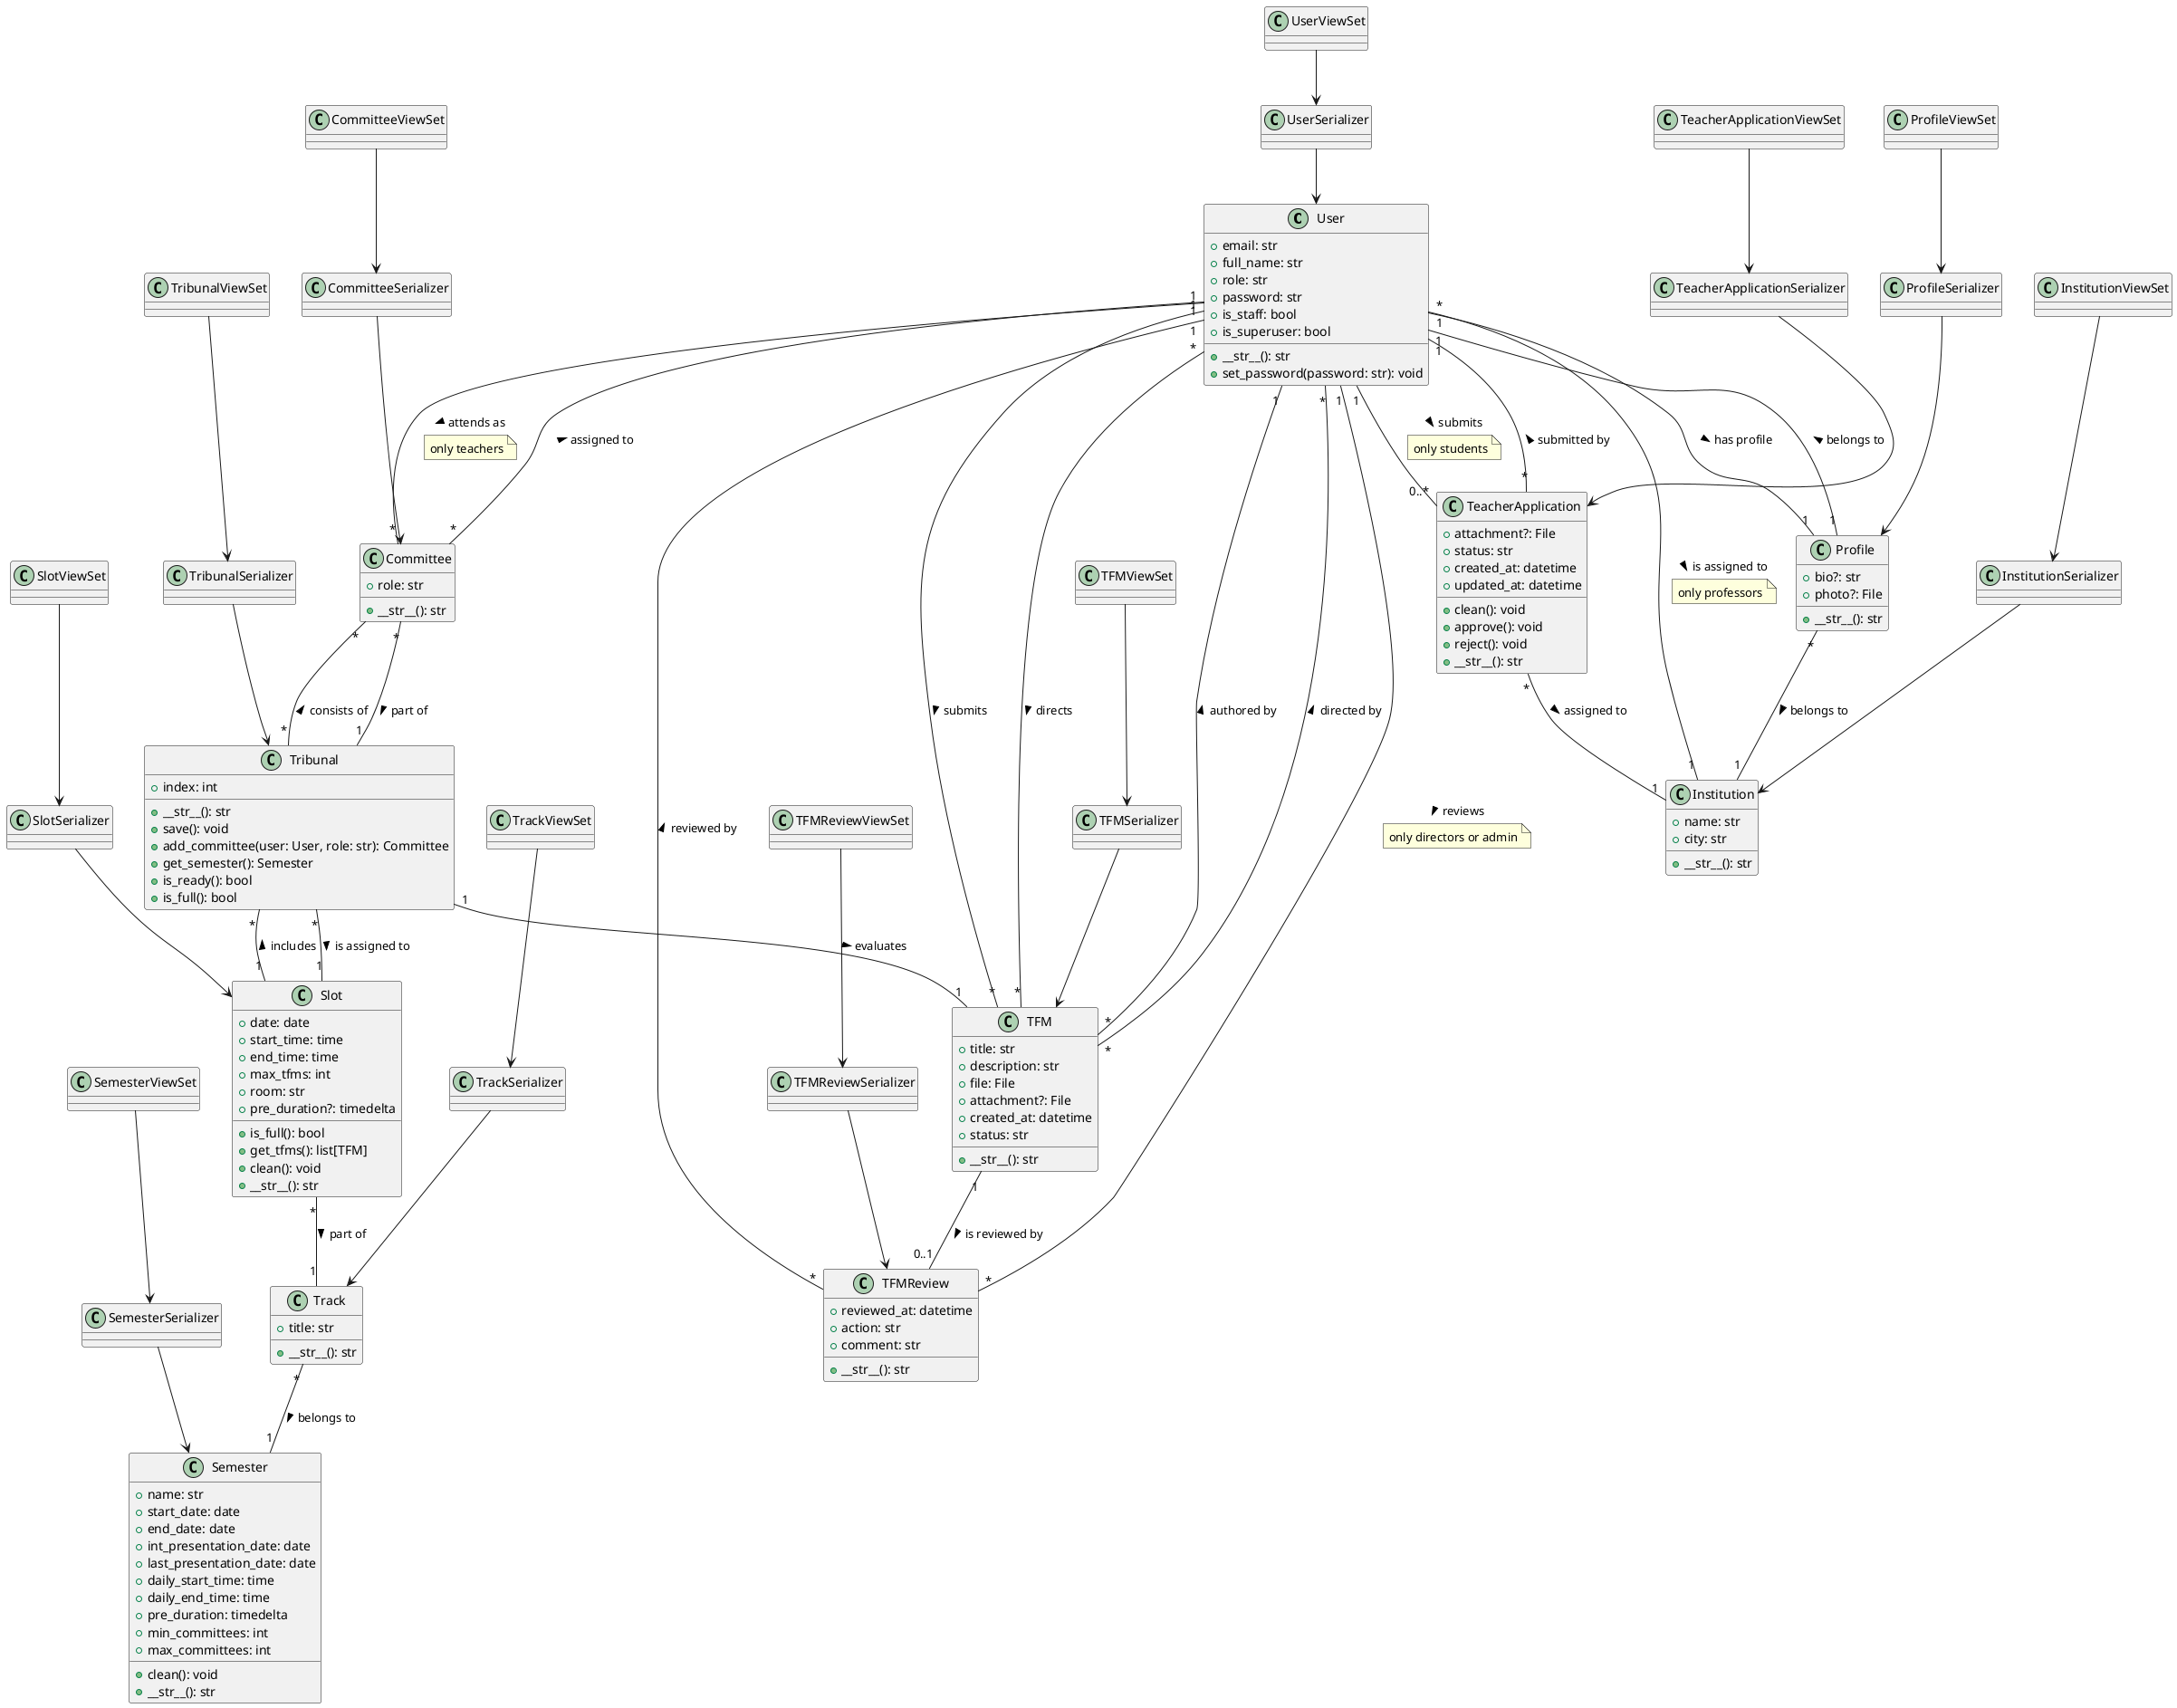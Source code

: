 @startuml models_serializers_views_uml
' Django Models UML Diagram con Serializers y Views

' Models

class User {
    +email: str
    +full_name: str
    +role: str
    +password: str
    +is_staff: bool
    +is_superuser: bool
    +__str__(): str
    +set_password(password: str): void
}

class TeacherApplication {
    +attachment?: File
    +status: str
    +created_at: datetime
    +updated_at: datetime
    +clean(): void
    +approve(): void
    +reject(): void
    +__str__(): str
}

class Profile {
    +bio?: str
    +photo?: File
    +__str__(): str
}

class TFM {
    +title: str
    +description: str
    +file: File
    +attachment?: File
    +created_at: datetime
    +status: str
    +__str__(): str
}

class TFMReview {
    +reviewed_at: datetime
    +action: str
    +comment: str
    +__str__(): str
}

class Slot {
    +date: date
    +start_time: time
    +end_time: time
    +max_tfms: int
    +room: str
    +pre_duration?: timedelta
    +is_full(): bool
    +get_tfms(): list[TFM]
    +clean(): void
    +__str__(): str
}

class Track {
    +title: str
    +__str__(): str
}

class Tribunal {
    +index: int
    +__str__(): str
    +save(): void
    +add_committee(user: User, role: str): Committee
    +get_semester(): Semester
    +is_ready(): bool
    +is_full(): bool
}

class Committee {
    +role: str
    +__str__(): str
}

class Semester {
    +name: str
    +start_date: date
    +end_date: date
    +int_presentation_date: date
    +last_presentation_date: date
    +daily_start_time: time
    +daily_end_time: time
    +pre_duration: timedelta
    +min_committees: int
    +max_committees: int
    +clean(): void
    +__str__(): str
}

class Institution {
    +name: str
    +city: str
    +__str__(): str
}

' Serializers
class UserSerializer
class ProfileSerializer
class TeacherApplicationSerializer
class TFMSerializer
class TFMReviewSerializer
class SlotSerializer
class TrackSerializer
class TribunalSerializer
class CommitteeSerializer
class SemesterSerializer
class InstitutionSerializer

' Views
class UserViewSet
class ProfileViewSet
class TeacherApplicationViewSet
class TFMViewSet
class TFMReviewViewSet
class SlotViewSet
class TrackViewSet
class TribunalViewSet
class CommitteeViewSet
class SemesterViewSet
class InstitutionViewSet

' Serializers to Models
UserSerializer --> User
ProfileSerializer --> Profile
TeacherApplicationSerializer --> TeacherApplication
TFMSerializer --> TFM
TFMReviewSerializer --> TFMReview
SlotSerializer --> Slot
TrackSerializer --> Track
TribunalSerializer --> Tribunal
CommitteeSerializer --> Committee
SemesterSerializer --> Semester
InstitutionSerializer --> Institution

' Views to Serializers
UserViewSet --> UserSerializer
ProfileViewSet --> ProfileSerializer
TeacherApplicationViewSet --> TeacherApplicationSerializer
TFMViewSet --> TFMSerializer
TFMReviewViewSet --> TFMReviewSerializer
SlotViewSet --> SlotSerializer
TrackViewSet --> TrackSerializer
TribunalViewSet --> TribunalSerializer
CommitteeViewSet --> CommitteeSerializer
SemesterViewSet --> SemesterSerializer
InstitutionViewSet --> InstitutionSerializer

' Relationships
User "1" -- "0..*" TeacherApplication : submits >
note on link
only students
end note
User "1" -- "1" Profile : has profile >
User "1" -- "*" TFM : submits >
User "*" -- "*" TFM : directs >
User "1" -- "*" TFMReview : reviews >
note on link
only directors or admin
end note
User "1" -- "*" Committee : attends as >
note on link
only teachers
end note
User "*" -- "1" Institution : is assigned to >
note on link
only professors
end note

TeacherApplication "*" -- "1" Institution : assigned to >
TeacherApplication "*" -- "1" User : submitted by >
Profile "*" -- "1" Institution : belongs to >
Profile "1" -- "1" User : belongs to >
TFM "1" -- "0..1" TFMReview : is reviewed by >
TFM "*" -- "1" User : authored by >
TFM "*" -- "*" User : directed by >
TFMReview "*" -- "1" User : reviewed by >
Slot "*" -- "1" Track : part of >
Slot "1" -- "*" Tribunal : includes >
Track "*" -- "1" Semester : belongs to >
Tribunal "1" -- "1" TFM : evaluates >
Tribunal "*" -- "1" Slot : is assigned to >
Tribunal "*" -- "*" Committee : consists of >
Committee "*" -- "1" Tribunal : part of >
Committee "*" -- "1" User : assigned to >

@enduml

